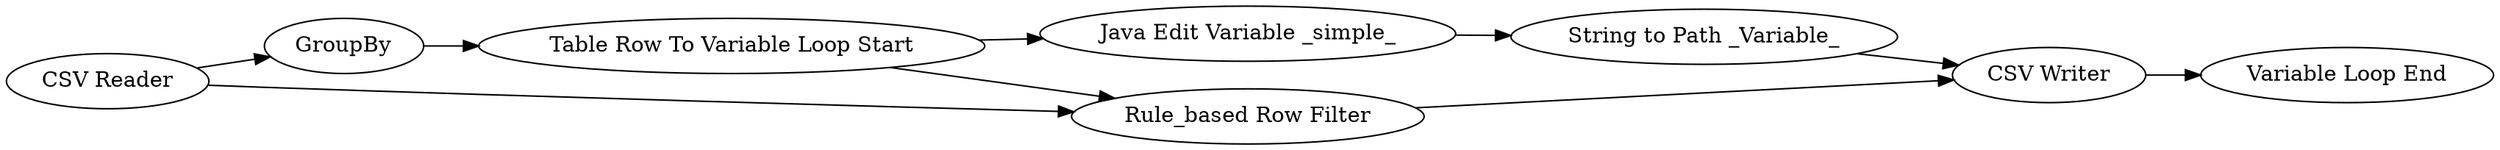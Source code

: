 digraph {
	1 [label="CSV Reader"]
	287 [label=GroupBy]
	288 [label="Table Row To Variable Loop Start"]
	289 [label="Rule_based Row Filter"]
	2013 [label="Java Edit Variable _simple_"]
	2014 [label="CSV Writer"]
	2015 [label="String to Path _Variable_"]
	2016 [label="Variable Loop End"]
	1 -> 289
	1 -> 287
	287 -> 288
	288 -> 289
	288 -> 2013
	289 -> 2014
	2013 -> 2015
	2014 -> 2016
	2015 -> 2014
	rankdir=LR
}
